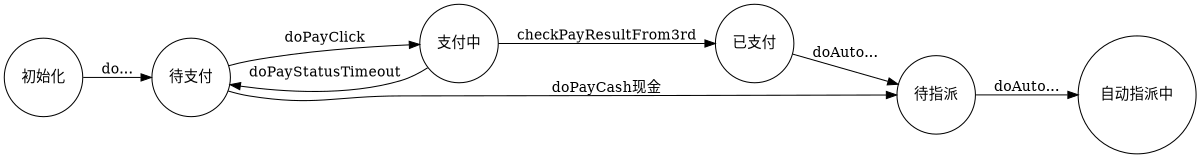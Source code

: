 digraph finite_state_machine {
	rankdir=LR;
	size="8,5"

	node [shape = circle];
  初始化 -> 待支付 [label = "do..."]
	待支付 -> 支付中 [ label = "doPayClick" ];
	支付中 -> 待支付 [ label = "doPayStatusTimeout" ];
	支付中 -> 已支付 [ label = "checkPayResultFrom3rd" ];
	已支付 -> 待指派 [ label = "doAuto..." ];
	待指派 -> 自动指派中  [ label = "doAuto..." ];
	待支付 -> 待指派 [ label = "doPayCash现金" ];

}
